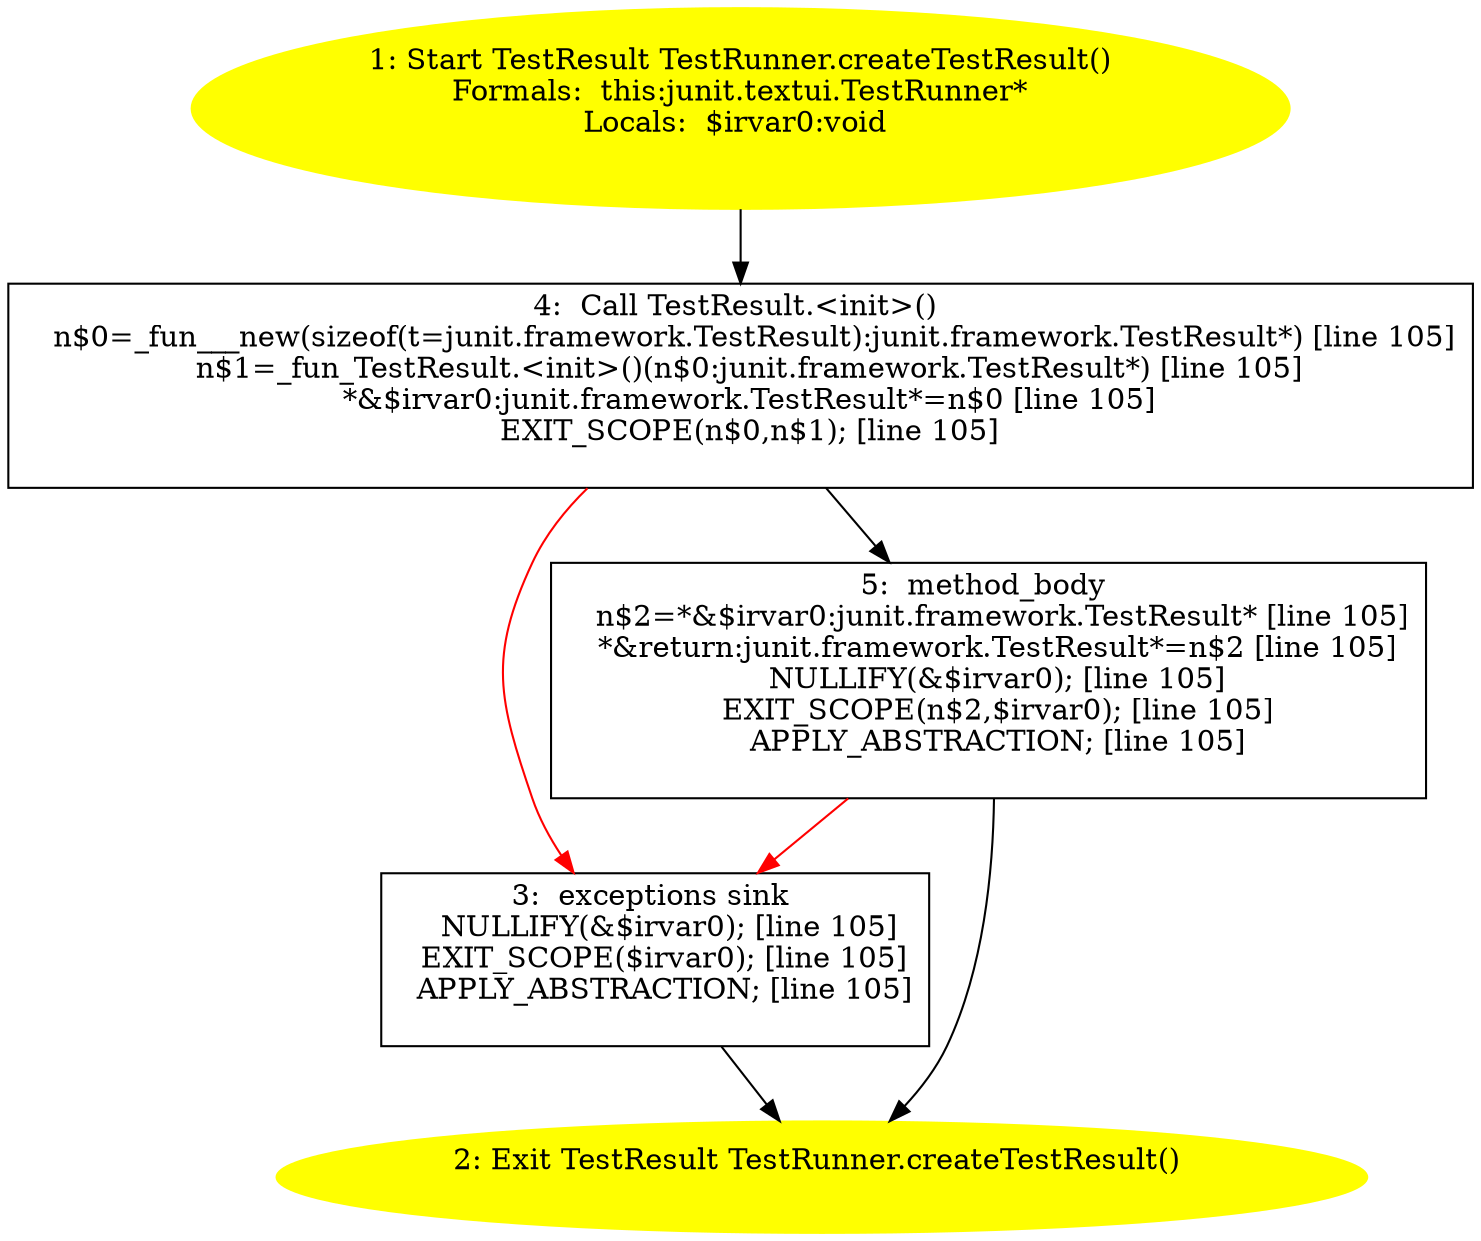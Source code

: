 /* @generated */
digraph cfg {
"junit.textui.TestRunner.createTestResult():junit.framework.TestResult.6bb6b5942d66d8bb7868d40515d386d4_1" [label="1: Start TestResult TestRunner.createTestResult()\nFormals:  this:junit.textui.TestRunner*\nLocals:  $irvar0:void \n  " color=yellow style=filled]
	

	 "junit.textui.TestRunner.createTestResult():junit.framework.TestResult.6bb6b5942d66d8bb7868d40515d386d4_1" -> "junit.textui.TestRunner.createTestResult():junit.framework.TestResult.6bb6b5942d66d8bb7868d40515d386d4_4" ;
"junit.textui.TestRunner.createTestResult():junit.framework.TestResult.6bb6b5942d66d8bb7868d40515d386d4_2" [label="2: Exit TestResult TestRunner.createTestResult() \n  " color=yellow style=filled]
	

"junit.textui.TestRunner.createTestResult():junit.framework.TestResult.6bb6b5942d66d8bb7868d40515d386d4_3" [label="3:  exceptions sink \n   NULLIFY(&$irvar0); [line 105]\n  EXIT_SCOPE($irvar0); [line 105]\n  APPLY_ABSTRACTION; [line 105]\n " shape="box"]
	

	 "junit.textui.TestRunner.createTestResult():junit.framework.TestResult.6bb6b5942d66d8bb7868d40515d386d4_3" -> "junit.textui.TestRunner.createTestResult():junit.framework.TestResult.6bb6b5942d66d8bb7868d40515d386d4_2" ;
"junit.textui.TestRunner.createTestResult():junit.framework.TestResult.6bb6b5942d66d8bb7868d40515d386d4_4" [label="4:  Call TestResult.<init>() \n   n$0=_fun___new(sizeof(t=junit.framework.TestResult):junit.framework.TestResult*) [line 105]\n  n$1=_fun_TestResult.<init>()(n$0:junit.framework.TestResult*) [line 105]\n  *&$irvar0:junit.framework.TestResult*=n$0 [line 105]\n  EXIT_SCOPE(n$0,n$1); [line 105]\n " shape="box"]
	

	 "junit.textui.TestRunner.createTestResult():junit.framework.TestResult.6bb6b5942d66d8bb7868d40515d386d4_4" -> "junit.textui.TestRunner.createTestResult():junit.framework.TestResult.6bb6b5942d66d8bb7868d40515d386d4_5" ;
	 "junit.textui.TestRunner.createTestResult():junit.framework.TestResult.6bb6b5942d66d8bb7868d40515d386d4_4" -> "junit.textui.TestRunner.createTestResult():junit.framework.TestResult.6bb6b5942d66d8bb7868d40515d386d4_3" [color="red" ];
"junit.textui.TestRunner.createTestResult():junit.framework.TestResult.6bb6b5942d66d8bb7868d40515d386d4_5" [label="5:  method_body \n   n$2=*&$irvar0:junit.framework.TestResult* [line 105]\n  *&return:junit.framework.TestResult*=n$2 [line 105]\n  NULLIFY(&$irvar0); [line 105]\n  EXIT_SCOPE(n$2,$irvar0); [line 105]\n  APPLY_ABSTRACTION; [line 105]\n " shape="box"]
	

	 "junit.textui.TestRunner.createTestResult():junit.framework.TestResult.6bb6b5942d66d8bb7868d40515d386d4_5" -> "junit.textui.TestRunner.createTestResult():junit.framework.TestResult.6bb6b5942d66d8bb7868d40515d386d4_2" ;
	 "junit.textui.TestRunner.createTestResult():junit.framework.TestResult.6bb6b5942d66d8bb7868d40515d386d4_5" -> "junit.textui.TestRunner.createTestResult():junit.framework.TestResult.6bb6b5942d66d8bb7868d40515d386d4_3" [color="red" ];
}
